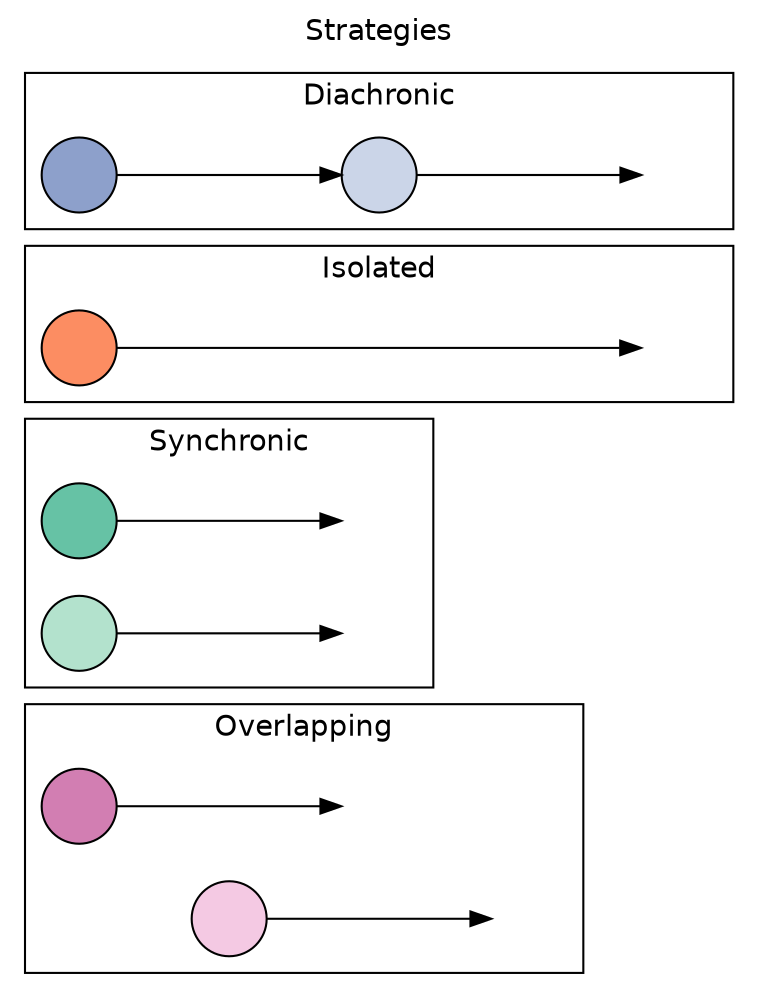 digraph {
  rankdir=LR;
  label="Strategies";
  labelloc=t;
  fontname=helvetica;
  // bgcolor=transparent;

  node[fontname=helvetica label="" style=filled shape=circle];

  // Set cluster order (top to bottom) by initializing
  // nodes in each cluster starting from bottom to top
  k1a, s1, solo, d1;

  // Colors are people
  s1[fillcolor="#66C2A5"];
  s2[fillcolor="#b3e2cd"];
  d1[fillcolor="#8DA0CB"];
  d2[fillcolor="#cbd5e8"];
  solo[fillcolor="#FC8D62"];

  k1a[fillcolor="#d27eb2"];
  k2b[fillcolor="#f4c9e3"];

  // Invisible last nodes
  dinv1, soloinv1, sinv1, sinv2, kinva, kinvb[style=invis];

  subgraph cluster1 {
    label="Diachronic";
    d1 -> d2[minlen=2];
    d2 -> dinv1[minlen=2];
  }

  subgraph cluster2 {
    label="Isolated";
    solo -> soloinv1[minlen=4];
  }

  subgraph cluster3 {
    label="Synchronic";
    s1 -> sinv1[minlen=2];
    s2 -> sinv2[minlen=2];
  }

  subgraph cluster4 {
    label="Overlapping";
    k1a -> kinva[minlen=2];
    kinv -> k2b [style=invis minlen=1]
    k2b -> kinvb[minlen=2];
    kinv[style=invis]
  }
}
